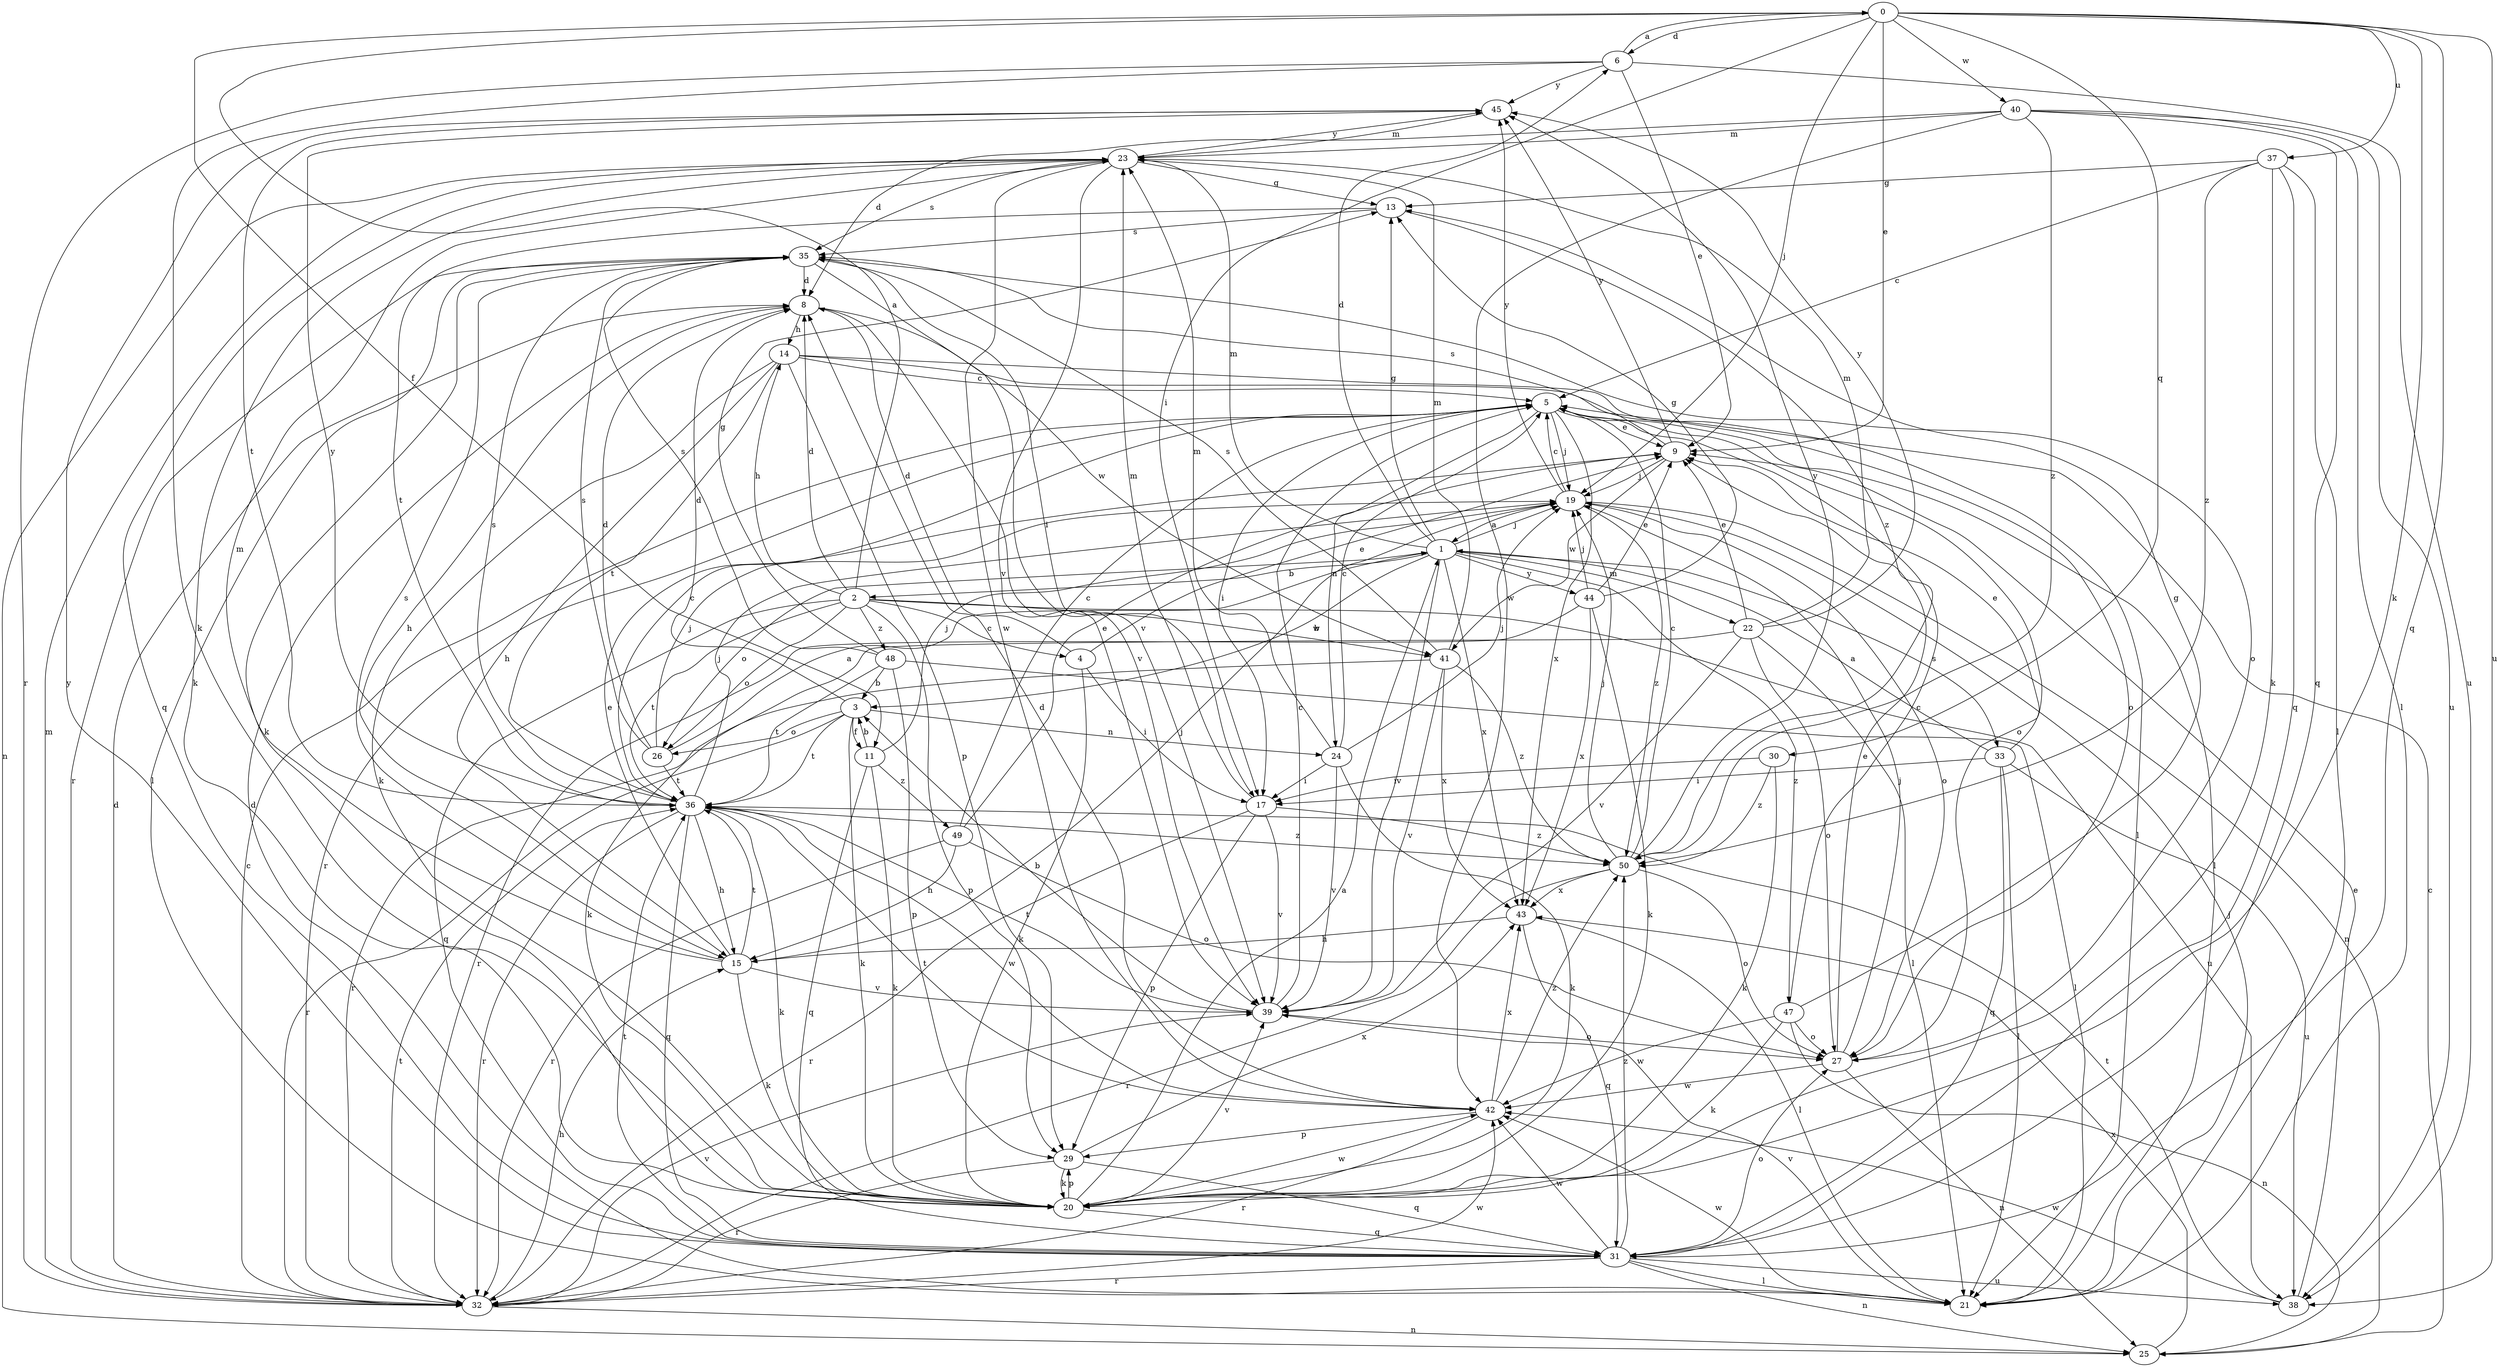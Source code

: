 strict digraph  {
0;
1;
2;
3;
4;
5;
6;
8;
9;
11;
13;
14;
15;
17;
19;
20;
21;
22;
23;
24;
25;
26;
27;
29;
30;
31;
32;
33;
35;
36;
37;
38;
39;
40;
41;
42;
43;
44;
45;
47;
48;
49;
50;
0 -> 6  [label=d];
0 -> 9  [label=e];
0 -> 11  [label=f];
0 -> 17  [label=i];
0 -> 19  [label=j];
0 -> 20  [label=k];
0 -> 30  [label=q];
0 -> 31  [label=q];
0 -> 37  [label=u];
0 -> 38  [label=u];
0 -> 40  [label=w];
1 -> 2  [label=b];
1 -> 3  [label=b];
1 -> 6  [label=d];
1 -> 13  [label=g];
1 -> 19  [label=j];
1 -> 22  [label=m];
1 -> 23  [label=m];
1 -> 26  [label=o];
1 -> 33  [label=s];
1 -> 39  [label=v];
1 -> 43  [label=x];
1 -> 44  [label=y];
1 -> 47  [label=z];
2 -> 0  [label=a];
2 -> 4  [label=c];
2 -> 8  [label=d];
2 -> 14  [label=h];
2 -> 26  [label=o];
2 -> 29  [label=p];
2 -> 31  [label=q];
2 -> 36  [label=t];
2 -> 38  [label=u];
2 -> 41  [label=w];
2 -> 48  [label=z];
3 -> 8  [label=d];
3 -> 11  [label=f];
3 -> 20  [label=k];
3 -> 24  [label=n];
3 -> 26  [label=o];
3 -> 32  [label=r];
3 -> 36  [label=t];
4 -> 8  [label=d];
4 -> 9  [label=e];
4 -> 17  [label=i];
4 -> 20  [label=k];
5 -> 9  [label=e];
5 -> 17  [label=i];
5 -> 19  [label=j];
5 -> 21  [label=l];
5 -> 24  [label=n];
5 -> 27  [label=o];
5 -> 32  [label=r];
5 -> 43  [label=x];
6 -> 0  [label=a];
6 -> 9  [label=e];
6 -> 20  [label=k];
6 -> 32  [label=r];
6 -> 38  [label=u];
6 -> 45  [label=y];
8 -> 14  [label=h];
8 -> 15  [label=h];
8 -> 39  [label=v];
8 -> 41  [label=w];
9 -> 19  [label=j];
9 -> 35  [label=s];
9 -> 41  [label=w];
9 -> 45  [label=y];
11 -> 3  [label=b];
11 -> 19  [label=j];
11 -> 20  [label=k];
11 -> 31  [label=q];
11 -> 49  [label=z];
13 -> 35  [label=s];
13 -> 36  [label=t];
13 -> 50  [label=z];
14 -> 5  [label=c];
14 -> 15  [label=h];
14 -> 20  [label=k];
14 -> 21  [label=l];
14 -> 27  [label=o];
14 -> 29  [label=p];
14 -> 36  [label=t];
15 -> 9  [label=e];
15 -> 19  [label=j];
15 -> 20  [label=k];
15 -> 23  [label=m];
15 -> 35  [label=s];
15 -> 36  [label=t];
15 -> 39  [label=v];
17 -> 23  [label=m];
17 -> 29  [label=p];
17 -> 32  [label=r];
17 -> 39  [label=v];
17 -> 50  [label=z];
19 -> 1  [label=a];
19 -> 5  [label=c];
19 -> 25  [label=n];
19 -> 27  [label=o];
19 -> 45  [label=y];
19 -> 50  [label=z];
20 -> 1  [label=a];
20 -> 29  [label=p];
20 -> 31  [label=q];
20 -> 39  [label=v];
20 -> 42  [label=w];
21 -> 8  [label=d];
21 -> 19  [label=j];
21 -> 39  [label=v];
21 -> 42  [label=w];
22 -> 9  [label=e];
22 -> 20  [label=k];
22 -> 21  [label=l];
22 -> 23  [label=m];
22 -> 27  [label=o];
22 -> 39  [label=v];
22 -> 45  [label=y];
23 -> 13  [label=g];
23 -> 20  [label=k];
23 -> 25  [label=n];
23 -> 31  [label=q];
23 -> 35  [label=s];
23 -> 39  [label=v];
23 -> 42  [label=w];
23 -> 45  [label=y];
24 -> 5  [label=c];
24 -> 17  [label=i];
24 -> 19  [label=j];
24 -> 20  [label=k];
24 -> 23  [label=m];
24 -> 39  [label=v];
25 -> 5  [label=c];
25 -> 43  [label=x];
26 -> 1  [label=a];
26 -> 8  [label=d];
26 -> 19  [label=j];
26 -> 35  [label=s];
26 -> 36  [label=t];
27 -> 9  [label=e];
27 -> 19  [label=j];
27 -> 25  [label=n];
27 -> 42  [label=w];
29 -> 20  [label=k];
29 -> 31  [label=q];
29 -> 32  [label=r];
29 -> 43  [label=x];
30 -> 17  [label=i];
30 -> 20  [label=k];
30 -> 50  [label=z];
31 -> 21  [label=l];
31 -> 25  [label=n];
31 -> 27  [label=o];
31 -> 32  [label=r];
31 -> 36  [label=t];
31 -> 38  [label=u];
31 -> 42  [label=w];
31 -> 45  [label=y];
31 -> 50  [label=z];
32 -> 5  [label=c];
32 -> 8  [label=d];
32 -> 15  [label=h];
32 -> 23  [label=m];
32 -> 25  [label=n];
32 -> 36  [label=t];
32 -> 39  [label=v];
32 -> 42  [label=w];
33 -> 1  [label=a];
33 -> 9  [label=e];
33 -> 17  [label=i];
33 -> 21  [label=l];
33 -> 31  [label=q];
33 -> 38  [label=u];
35 -> 8  [label=d];
35 -> 17  [label=i];
35 -> 20  [label=k];
35 -> 21  [label=l];
35 -> 27  [label=o];
35 -> 32  [label=r];
35 -> 39  [label=v];
36 -> 5  [label=c];
36 -> 15  [label=h];
36 -> 19  [label=j];
36 -> 20  [label=k];
36 -> 31  [label=q];
36 -> 32  [label=r];
36 -> 35  [label=s];
36 -> 42  [label=w];
36 -> 45  [label=y];
36 -> 50  [label=z];
37 -> 5  [label=c];
37 -> 13  [label=g];
37 -> 20  [label=k];
37 -> 21  [label=l];
37 -> 31  [label=q];
37 -> 50  [label=z];
38 -> 9  [label=e];
38 -> 36  [label=t];
38 -> 42  [label=w];
39 -> 3  [label=b];
39 -> 5  [label=c];
39 -> 27  [label=o];
39 -> 36  [label=t];
40 -> 8  [label=d];
40 -> 21  [label=l];
40 -> 23  [label=m];
40 -> 31  [label=q];
40 -> 38  [label=u];
40 -> 42  [label=w];
40 -> 50  [label=z];
41 -> 23  [label=m];
41 -> 32  [label=r];
41 -> 35  [label=s];
41 -> 39  [label=v];
41 -> 43  [label=x];
41 -> 50  [label=z];
42 -> 8  [label=d];
42 -> 29  [label=p];
42 -> 32  [label=r];
42 -> 36  [label=t];
42 -> 43  [label=x];
42 -> 50  [label=z];
43 -> 15  [label=h];
43 -> 21  [label=l];
43 -> 31  [label=q];
44 -> 9  [label=e];
44 -> 13  [label=g];
44 -> 19  [label=j];
44 -> 20  [label=k];
44 -> 32  [label=r];
44 -> 43  [label=x];
45 -> 23  [label=m];
45 -> 36  [label=t];
47 -> 5  [label=c];
47 -> 13  [label=g];
47 -> 20  [label=k];
47 -> 25  [label=n];
47 -> 27  [label=o];
47 -> 42  [label=w];
48 -> 3  [label=b];
48 -> 13  [label=g];
48 -> 21  [label=l];
48 -> 29  [label=p];
48 -> 35  [label=s];
48 -> 36  [label=t];
49 -> 5  [label=c];
49 -> 9  [label=e];
49 -> 15  [label=h];
49 -> 27  [label=o];
49 -> 32  [label=r];
50 -> 5  [label=c];
50 -> 19  [label=j];
50 -> 27  [label=o];
50 -> 32  [label=r];
50 -> 43  [label=x];
50 -> 45  [label=y];
}
